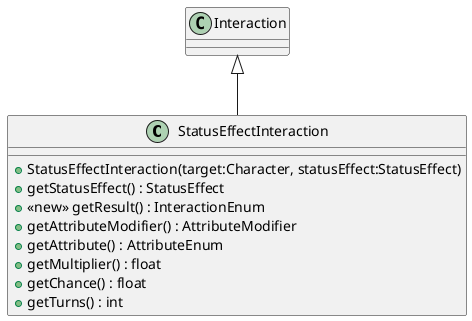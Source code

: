 @startuml
class StatusEffectInteraction {
    + StatusEffectInteraction(target:Character, statusEffect:StatusEffect)
    + getStatusEffect() : StatusEffect
    + <<new>> getResult() : InteractionEnum
    + getAttributeModifier() : AttributeModifier
    + getAttribute() : AttributeEnum
    + getMultiplier() : float
    + getChance() : float
    + getTurns() : int
}
Interaction <|-- StatusEffectInteraction
@enduml
